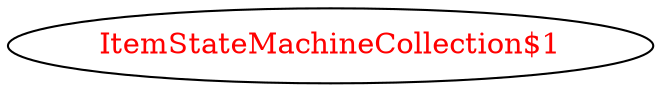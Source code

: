 digraph dependencyGraph {
 concentrate=true;
 ranksep="2.0";
 rankdir="LR"; 
 splines="ortho";
"ItemStateMachineCollection$1" [fontcolor="red"];
}